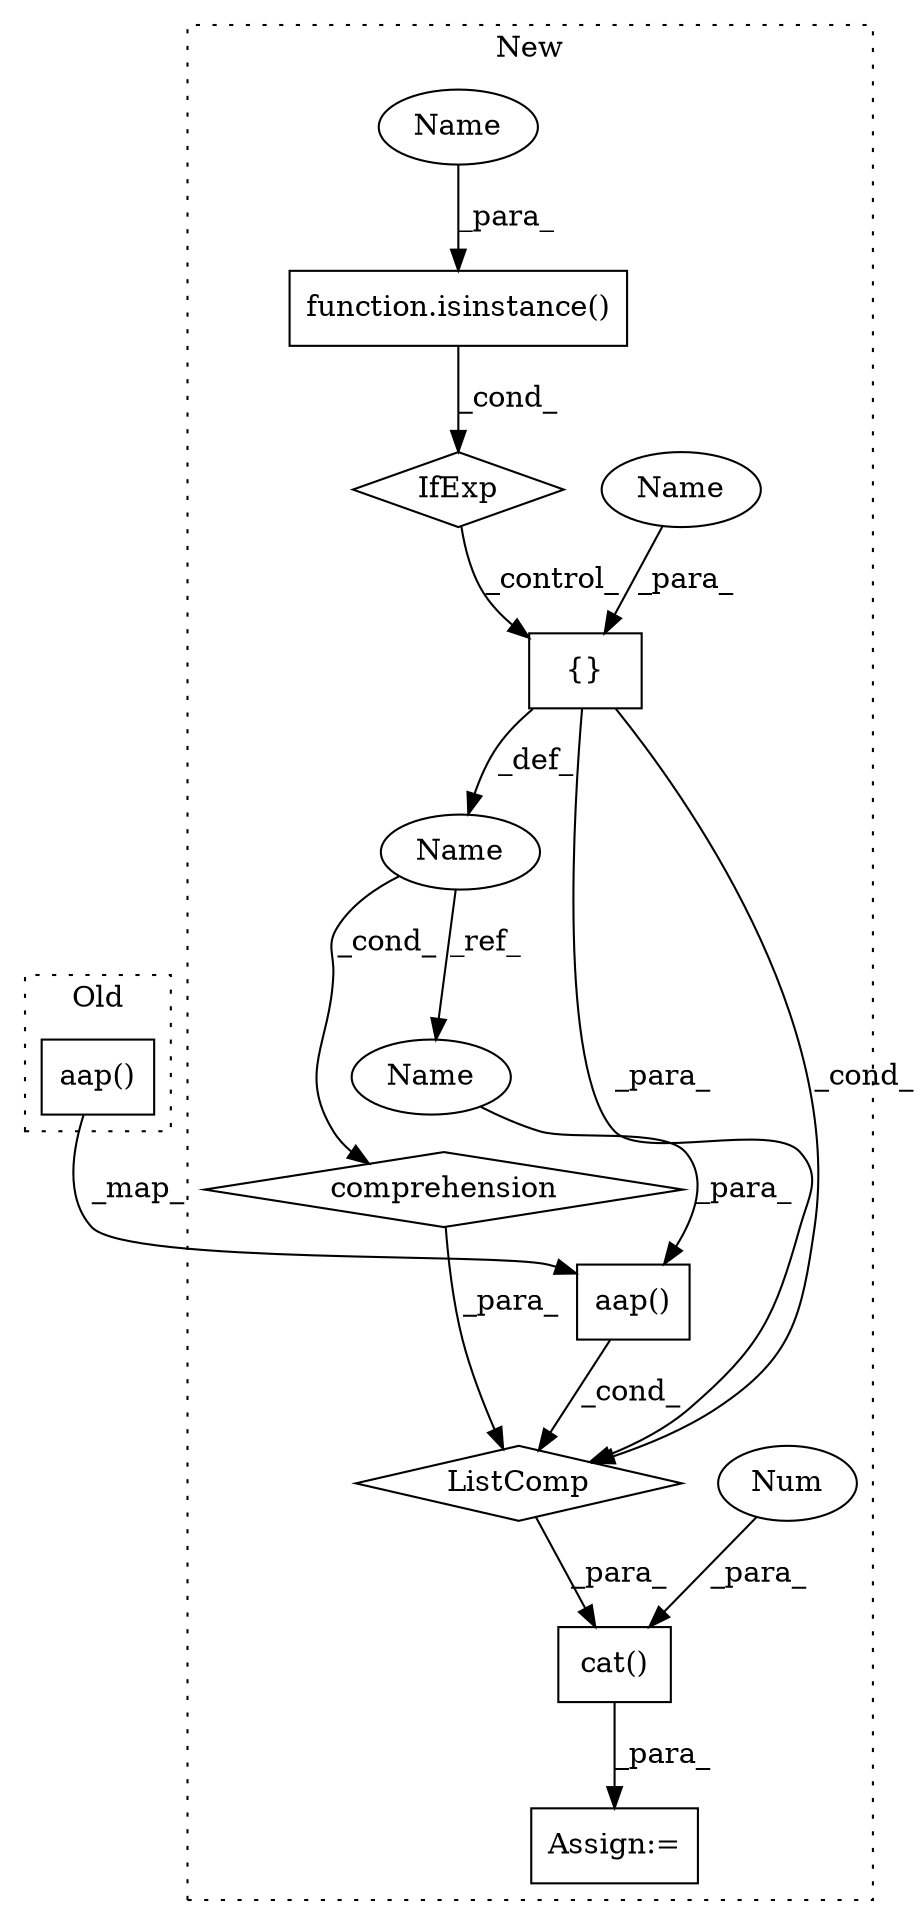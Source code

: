 digraph G {
subgraph cluster0 {
1 [label="aap()" a="75" s="4151,4161" l="9,1" shape="box"];
label = "Old";
style="dotted";
}
subgraph cluster1 {
2 [label="aap()" a="75" s="4139,4149" l="9,1" shape="box"];
3 [label="{}" a="59" s="4191,4193" l="1,0" shape="box"];
4 [label="IfExp" a="51" s="4162,4185" l="4,6" shape="diamond"];
5 [label="Name" a="87" s="4155" l="1" shape="ellipse"];
6 [label="comprehension" a="45" s="4151" l="3" shape="diamond"];
7 [label="cat()" a="75" s="4128,4199" l="10,1" shape="box"];
8 [label="function.isinstance()" a="75" s="4166,4184" l="11,1" shape="box"];
9 [label="ListComp" a="106" s="4138" l="58" shape="diamond"];
10 [label="Num" a="76" s="4198" l="1" shape="ellipse"];
11 [label="Assign:=" a="68" s="4125" l="3" shape="box"];
12 [label="Name" a="87" s="4148" l="1" shape="ellipse"];
13 [label="Name" a="87" s="4192" l="1" shape="ellipse"];
14 [label="Name" a="87" s="4177" l="1" shape="ellipse"];
label = "New";
style="dotted";
}
1 -> 2 [label="_map_"];
2 -> 9 [label="_cond_"];
3 -> 9 [label="_para_"];
3 -> 9 [label="_cond_"];
3 -> 5 [label="_def_"];
4 -> 3 [label="_control_"];
5 -> 12 [label="_ref_"];
5 -> 6 [label="_cond_"];
6 -> 9 [label="_para_"];
7 -> 11 [label="_para_"];
8 -> 4 [label="_cond_"];
9 -> 7 [label="_para_"];
10 -> 7 [label="_para_"];
12 -> 2 [label="_para_"];
13 -> 3 [label="_para_"];
14 -> 8 [label="_para_"];
}